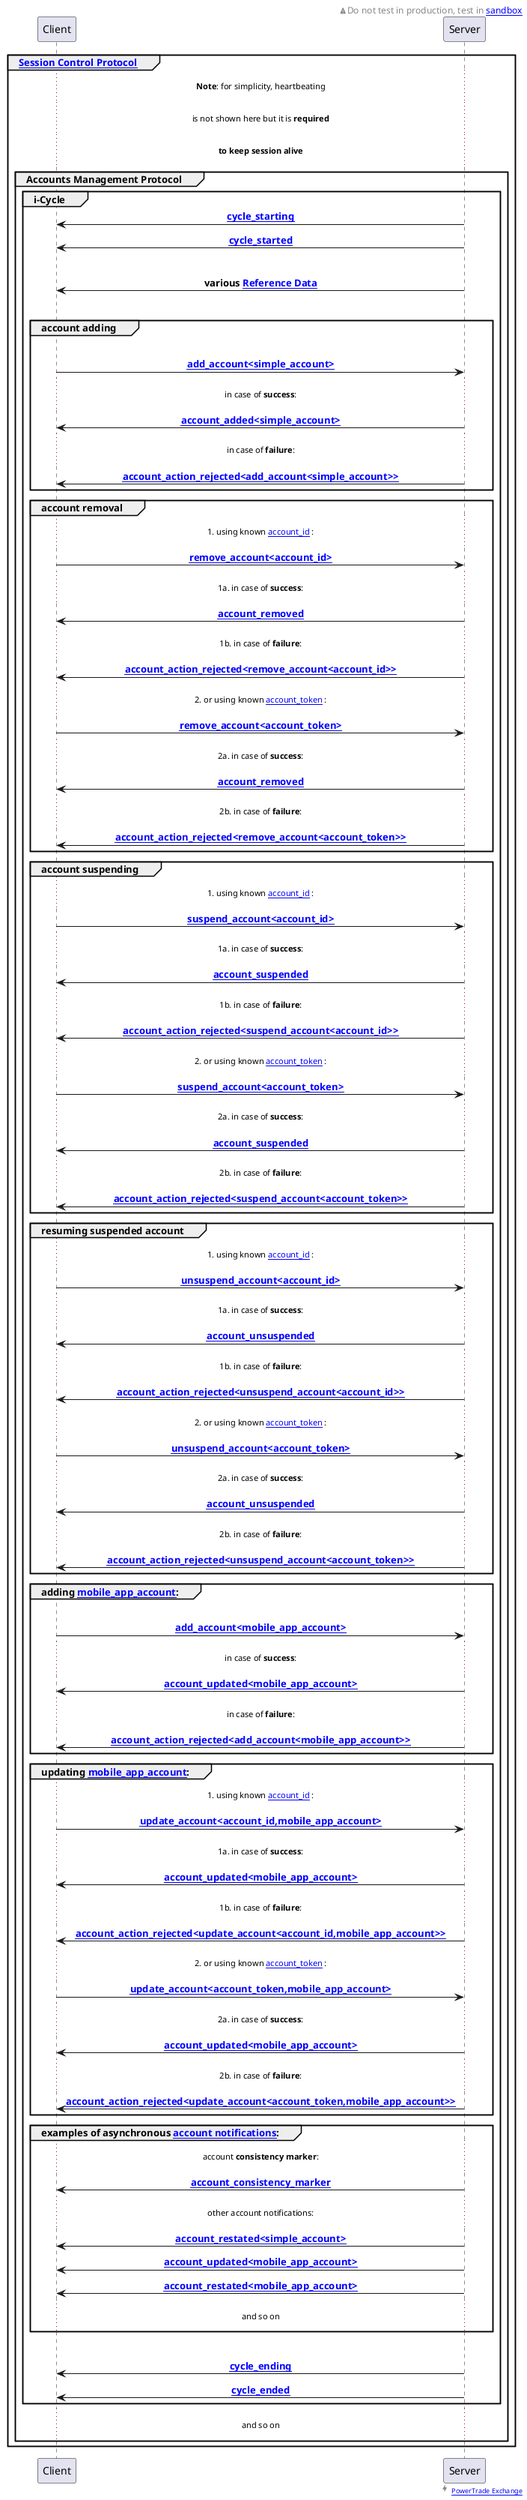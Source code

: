 @startuml accounts_management_protocol

' to support time duration and delays:
'!pragma teoz true

'skinparam handwritten true
'skinparam shadowing false

'skinparam monochrome true
skinparam sequenceMessageAlign center

'skinparam title {
'    BorderRoundCorner 5
'    BorderThickness 1
'    BorderColor black
'    BackgroundColor WhiteSmoke
'}

    '<font color=black>Warning:</font>
right header
    <size:12><&warning>Do not test in production, test in [[#WS_API_Services_Sandbox sandbox]]</size>
endheader

right footer <size:15><&bolt></size> <size:9>[[https://power.trade PowerTrade Exchange]]</size>

'entity Client
'entity Server

group <b>[[#session_control_with_auth Session Control Protocol]]</b>

    ... <b>Note</b>: for simplicity, heartbeating ...
    ... is not shown here but it is <b>required</b> ...
    ... <b>to keep session alive</b> ...

    group <b>Accounts Management Protocol</b>
        group i-Cycle
            Client <- Server : <b>[[#cycle_starting cycle_starting]]</b>
            Client <- Server : <b>[[#cycle_started cycle_started]]</b>
            |||
            Client <- Server : <b>various</b> <b>[[#Reference_Data Reference Data]]</b>
            |||
            group account adding
                |||
                Client -> Server : <b>[[#add_account_ltsimple_account_gt add_account<simple_account>]]</b>
                ... in case of <b>success</b>: ...
                Client <- Server : <b>[[#account_added_ltsimple_account_gt account_added<simple_account>]]</b>
                ... in case of <b>failure</b>: ...
                Client <- Server : <b>[[#account_action_rejected_ltadd_account_ltsimple_account_gt_gt account_action_rejected<add_account<simple_account>>]]</b>
            end
            group account removal
                ... 1. using known [[#account_id account_id]] : ...
                Client -> Server : <b>[[#remove_account_ltaccount_id_gt remove_account<account_id>]]</b>
                ... 1a. in case of <b>success</b>: ...
                Client <- Server : <b>[[#account_removed account_removed]]</b>
                ... 1b. in case of <b>failure</b>: ...
                Client <- Server : <b>[[#account_action_rejected_ltremove_account_ltaccount_id_gt_gt account_action_rejected<remove_account<account_id>>]]</b>
                ... 2. or using known [[#account_token account_token]] : ...
                Client -> Server : <b>[[#remove_account_ltaccount_token_gt remove_account<account_token>]]</b>
                ... 2a. in case of <b>success</b>: ...
                Client <- Server : <b>[[#account_removed account_removed]]</b>
                ... 2b. in case of <b>failure</b>: ...
                Client <- Server : <b>[[#account_action_rejected_ltremove_account_ltaccount_token_gt_gt account_action_rejected<remove_account<account_token>>]]</b>
            end
            group account suspending
                ... 1. using known [[#account_id account_id]] : ...
                Client -> Server : <b>[[#suspend_account_ltaccount_id_gt suspend_account<account_id>]]</b>
                ... 1a. in case of <b>success</b>: ...
                Client <- Server : <b>[[#account_suspended account_suspended]]</b>
                ... 1b. in case of <b>failure</b>: ...
                Client <- Server : <b>[[#account_action_rejected_ltsuspend_account_ltaccount_id_gt_gt account_action_rejected<suspend_account<account_id>>]]</b>
                ... 2. or using known [[#account_token account_token]] : ...
                Client -> Server : <b>[[#suspend_account_ltaccount_token_gt suspend_account<account_token>]]</b>
                ... 2a. in case of <b>success</b>: ...
                Client <- Server : <b>[[#account_suspended account_suspended]]</b>
                ... 2b. in case of <b>failure</b>: ...
                Client <- Server : <b>[[#account_action_rejected_ltsuspend_account_ltaccount_token_gt_gt account_action_rejected<suspend_account<account_token>>]]</b>
            end
            group resuming suspended account
                ... 1. using known [[#account_id account_id]] : ...
                Client -> Server : <b>[[#unsuspend_account_ltaccount_id_gt unsuspend_account<account_id>]]</b>
                ... 1a. in case of <b>success</b>: ...
                Client <- Server : <b>[[#account_unsuspended account_unsuspended]]</b>
                ... 1b. in case of <b>failure</b>: ...
                Client <- Server : <b>[[#account_action_rejected_ltunsuspend_account_ltaccount_id_gt_gt account_action_rejected<unsuspend_account<account_id>>]]</b>
                ... 2. or using known [[#account_token account_token]] : ...
                Client -> Server : <b>[[#unsuspend_account_ltaccount_token_gt unsuspend_account<account_token>]]</b>
                ... 2a. in case of <b>success</b>: ...
                Client <- Server : <b>[[#account_unsuspended account_unsuspended]]</b>
                ... 2b. in case of <b>failure</b>: ...
                Client <- Server : <b>[[#account_action_rejected_ltunsuspend_account_ltaccount_token_gt_gt account_action_rejected<unsuspend_account<account_token>>]]</b>
            end
            group adding [[#mobile_app_account mobile_app_account]]:
                |||
                Client -> Server : <b>[[#add_account_ltmobile_app_account_gt add_account<mobile_app_account>]]</b>
                ... in case of <b>success</b>: ...
                Client <- Server : <b>[[#account_updated_ltmobile_app_account_gt account_updated<mobile_app_account>]]</b>
                ... in case of <b>failure</b>: ...
                Client <- Server : <b>[[#account_action_rejected_ltadd_account_ltmobile_app_account_gt_gt account_action_rejected<add_account<mobile_app_account>>]]</b>
            end
            group updating [[#mobile_app_account mobile_app_account]]:
                ... 1. using known [[#account_id account_id]] : ...
                Client -> Server : <b>[[#update_account_ltaccount_id_commamobile_app_account_gt update_account<account_id,mobile_app_account>]]</b>
                ... 1a. in case of <b>success</b>: ...
                Client <- Server : <b>[[#account_updated_ltmobile_app_account_gt account_updated<mobile_app_account>]]</b>
                ... 1b. in case of <b>failure</b>: ...
                Client <- Server : <b>[[#account_action_rejected_ltupdate_account_ltaccount_id_commamobile_app_account_gt_gt account_action_rejected<update_account<account_id,mobile_app_account>>]]</b>
                ... 2. or using known [[#account_token account_token]] : ...
                Client -> Server : <b>[[#update_account_ltaccount_token_commamobile_app_account_gt update_account<account_token,mobile_app_account>]]</b>
                ... 2a. in case of <b>success</b>: ...
                Client <- Server : <b>[[#account_updated_ltmobile_app_account_gt account_updated<mobile_app_account>]]</b>
                ... 2b. in case of <b>failure</b>: ...
                Client <- Server : <b>[[#account_action_rejected_ltupdate_account_ltaccount_token_commamobile_app_account_gt_gt account_action_rejected<update_account<account_token,mobile_app_account>>]]</b>
            end
            group examples of asynchronous [[#account_notifications account notifications]]:
                ... account <b>consistency marker</b>: ...
                Client <- Server : <b>[[#account_consistency_marker account_consistency_marker]]</b>
                ... other account notifications: ...
                Client <- Server : <b>[[#account_restated_ltsimple_account_gt account_restated<simple_account>]]</b>
                Client <- Server : <b>[[#account_updated_ltmobile_app_account_gt account_updated<mobile_app_account>]]</b>
                Client <- Server : <b>[[#account_restated_ltmobile_app_account_gt account_restated<mobile_app_account>]]</b>
                ... and so on ...
            end
            |||
            Client <- Server : <b>[[#cycle_ending cycle_ending]]</b>
            Client <- Server : <b>[[#cycle_ended cycle_ended]]</b>
        end
        ... and so on ...
    end
end

@enduml
